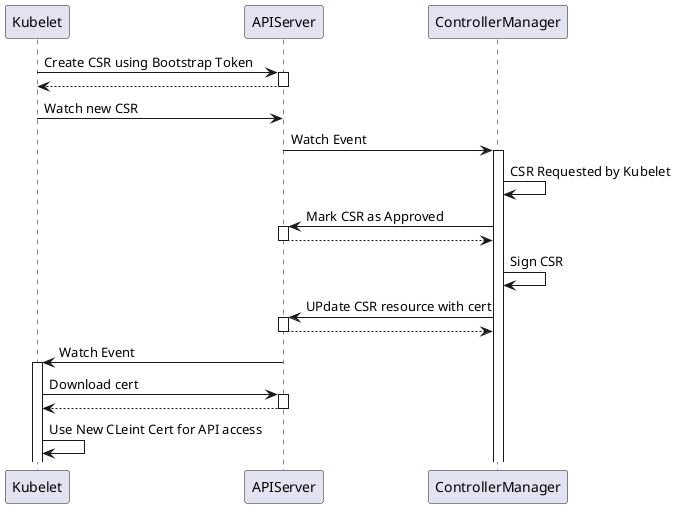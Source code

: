 #
# 1. Kubelet creates CSR using Bootstrap token
# 2. "CSRApprovingController" approcves the CSR automatically
# 3. "CSRSignerController" signs the CSR
# 4. Kubelet downloads the generated certificate and starts using it
# 5. Kubelet rquests new client certifcate to talk to APIServer when existing one nearing expiration
@startuml

Kubelet -> APIServer ++ : Create CSR using Bootstrap Token
return
Kubelet -> APIServer : Watch new CSR
APIServer -> ControllerManager ++ : Watch Event
ControllerManager -> ControllerManager  : CSR Requested by Kubelet
ControllerManager -> APIServer ++ : Mark CSR as Approved
return
ControllerManager -> ControllerManager : Sign CSR
ControllerManager -> APIServer ++ : UPdate CSR resource with cert
return

APIServer -> Kubelet ++ : Watch Event
Kubelet -> APIServer ++ : Download cert
return

Kubelet -> Kubelet : Use New CLeint Cert for API access

@enduml
